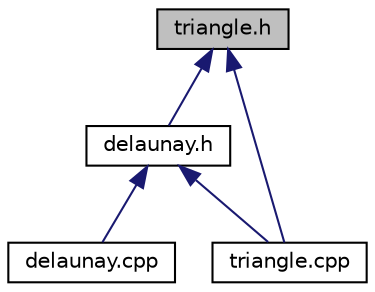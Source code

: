 digraph "triangle.h"
{
  edge [fontname="Helvetica",fontsize="10",labelfontname="Helvetica",labelfontsize="10"];
  node [fontname="Helvetica",fontsize="10",shape=record];
  Node1 [label="triangle.h",height=0.2,width=0.4,color="black", fillcolor="grey75", style="filled", fontcolor="black"];
  Node1 -> Node2 [dir="back",color="midnightblue",fontsize="10",style="solid"];
  Node2 [label="delaunay.h",height=0.2,width=0.4,color="black", fillcolor="white", style="filled",URL="$delaunay_8h.html"];
  Node2 -> Node3 [dir="back",color="midnightblue",fontsize="10",style="solid"];
  Node3 [label="delaunay.cpp",height=0.2,width=0.4,color="black", fillcolor="white", style="filled",URL="$delaunay_8cpp.html"];
  Node2 -> Node4 [dir="back",color="midnightblue",fontsize="10",style="solid"];
  Node4 [label="triangle.cpp",height=0.2,width=0.4,color="black", fillcolor="white", style="filled",URL="$triangle_8cpp.html"];
  Node1 -> Node4 [dir="back",color="midnightblue",fontsize="10",style="solid"];
}
